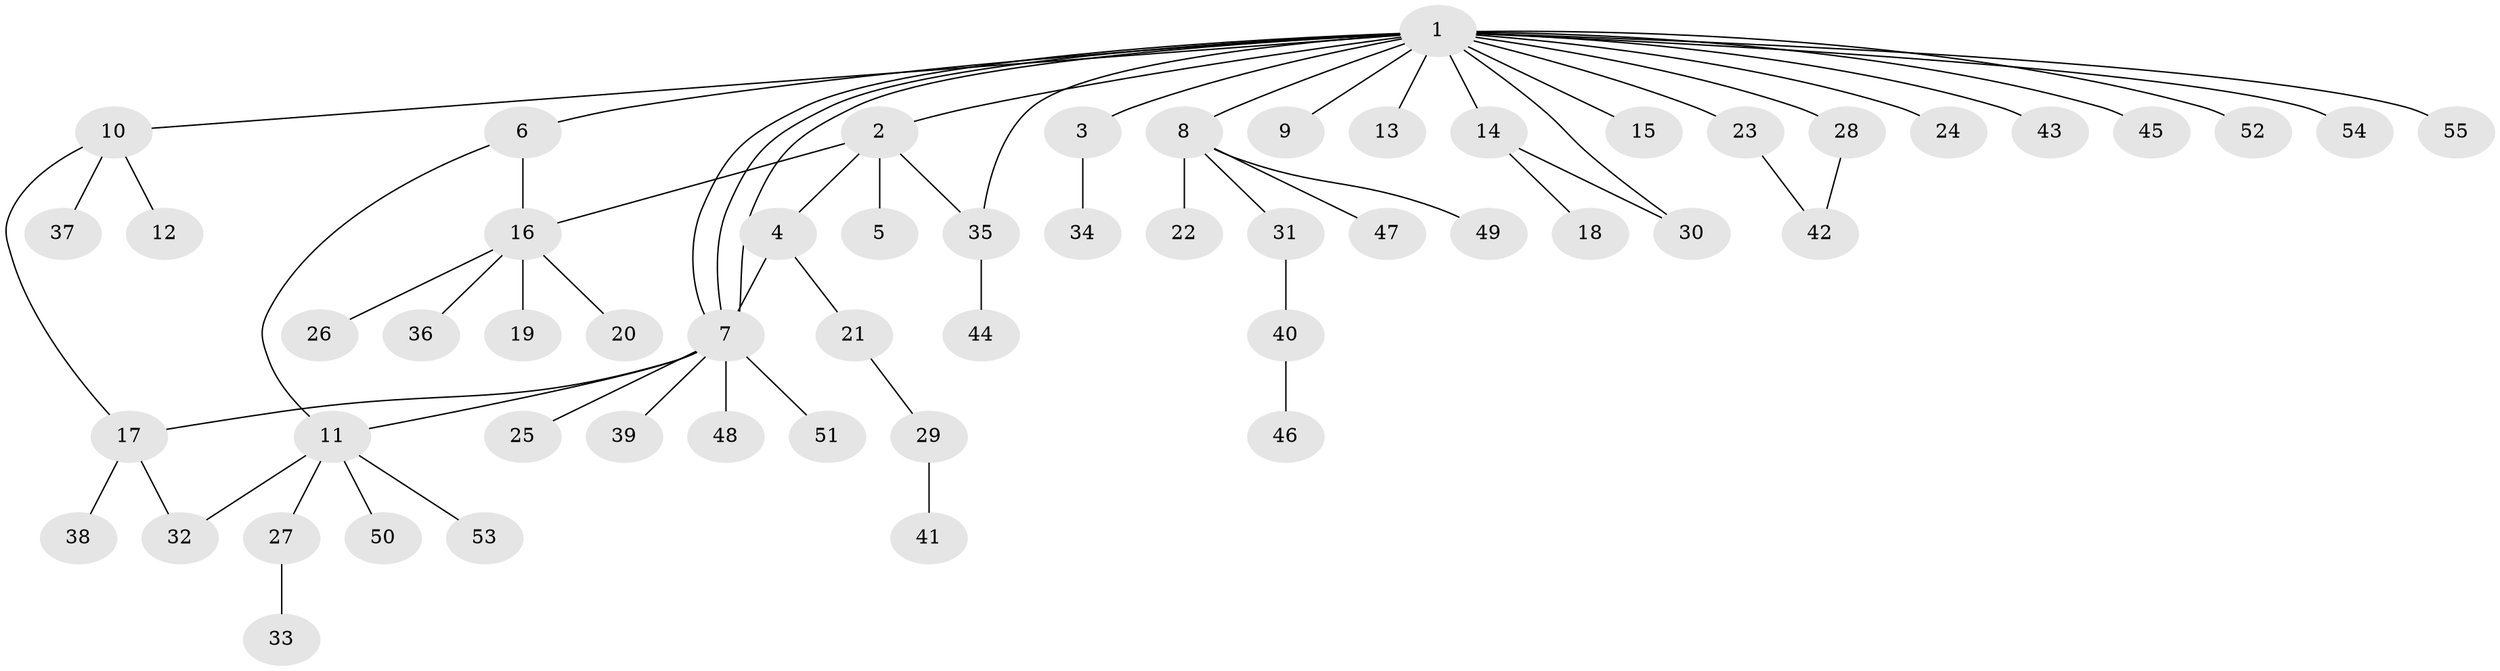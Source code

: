 // Generated by graph-tools (version 1.1) at 2025/35/03/09/25 02:35:33]
// undirected, 55 vertices, 64 edges
graph export_dot {
graph [start="1"]
  node [color=gray90,style=filled];
  1;
  2;
  3;
  4;
  5;
  6;
  7;
  8;
  9;
  10;
  11;
  12;
  13;
  14;
  15;
  16;
  17;
  18;
  19;
  20;
  21;
  22;
  23;
  24;
  25;
  26;
  27;
  28;
  29;
  30;
  31;
  32;
  33;
  34;
  35;
  36;
  37;
  38;
  39;
  40;
  41;
  42;
  43;
  44;
  45;
  46;
  47;
  48;
  49;
  50;
  51;
  52;
  53;
  54;
  55;
  1 -- 2;
  1 -- 3;
  1 -- 6;
  1 -- 7;
  1 -- 7;
  1 -- 7;
  1 -- 8;
  1 -- 9;
  1 -- 10;
  1 -- 13;
  1 -- 14;
  1 -- 15;
  1 -- 23;
  1 -- 24;
  1 -- 28;
  1 -- 30;
  1 -- 35;
  1 -- 43;
  1 -- 45;
  1 -- 52;
  1 -- 54;
  1 -- 55;
  2 -- 4;
  2 -- 5;
  2 -- 16;
  2 -- 35;
  3 -- 34;
  4 -- 7;
  4 -- 21;
  6 -- 11;
  6 -- 16;
  7 -- 11;
  7 -- 17;
  7 -- 25;
  7 -- 39;
  7 -- 48;
  7 -- 51;
  8 -- 22;
  8 -- 31;
  8 -- 47;
  8 -- 49;
  10 -- 12;
  10 -- 17;
  10 -- 37;
  11 -- 27;
  11 -- 32;
  11 -- 50;
  11 -- 53;
  14 -- 18;
  14 -- 30;
  16 -- 19;
  16 -- 20;
  16 -- 26;
  16 -- 36;
  17 -- 32;
  17 -- 38;
  21 -- 29;
  23 -- 42;
  27 -- 33;
  28 -- 42;
  29 -- 41;
  31 -- 40;
  35 -- 44;
  40 -- 46;
}
